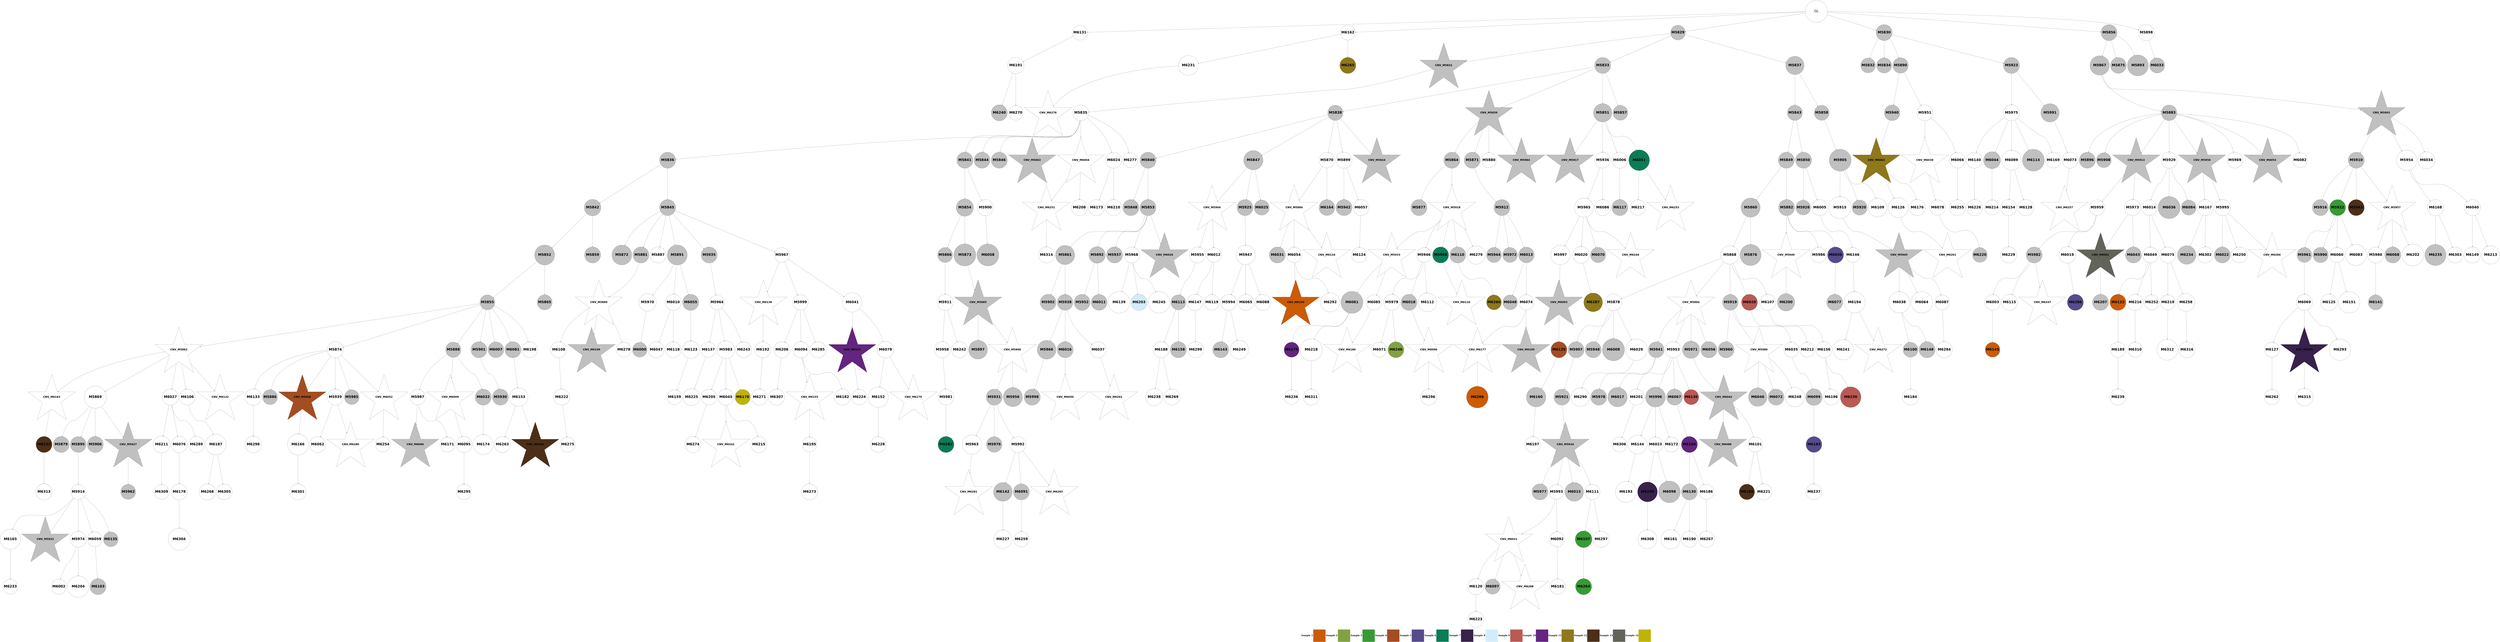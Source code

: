 digraph G { 
rankdir=TB;
6146 -> 6249;
6147 -> 6250;
6148 -> 6215;
6149 -> 6185;
6152 -> 6287;
6153 -> 6288;
6155 -> 6186;
6156 -> 6187;
6156 -> 6216;
6157 -> 6217;
6159 -> 6324;
6163 -> 6251;
6164 -> 6218;
6166 -> 6252;
6168 -> 6253;
6170 -> 6219;
6172 -> 6220;
6173 -> 6325;
6178 -> 6254;
6179 -> 6289;
6179 -> 6326;
6180 -> 6255;
6181 -> 6221;
6182 -> 6222;
6182 -> 6256;
6183 -> 6290;
6186 -> 6223;
6188 -> 6257;
6188 -> 6291;
6189 -> 6258;
6191 -> 6259;
6192 -> 6327;
6193 -> 6260;
6193 -> 6328;
6194 -> 6261;
6194 -> 6329;
6201 -> 6262;
6203 -> 6292;
6204 -> 6330;
6209 -> 6263;
6212 -> 6293;
6213 -> 6294;
6213 -> 6331;
6214 -> 6264;
6214 -> 6295;
6215 -> 6265;
6217 -> 6266;
6217 -> 6296;
6218 -> 6297;
6220 -> 6267;
6220 -> 6298;
6221 -> 6299;
6227 -> 6332;
6231 -> 6300;
6232 -> 6333;
6235 -> 6334;
6237 -> 6335;
6242 -> 6336;
6244 -> 6337;
6245 -> 6338;
6248 -> 6301;
6257 -> 6302;
6258 -> 6339;
6277 -> 6340;
6282 -> 6341;
6284 -> 6342;
5854 -> 5855;
5854 -> 5856;
5854 -> 5882;
5854 -> 5924;
5854 -> 6157;
5854 -> 6188;
5855 -> 5857;
5855 -> 5859;
5855 -> 5863;
5856 -> 5858;
5856 -> 5860;
5856 -> 5916;
5856 -> 5949;
5857 -> 5861;
5859 -> 5864;
5859 -> 5865;
5859 -> 5877;
5859 -> 5883;
5861 -> 5862;
5861 -> 5867;
5861 -> 5870;
5861 -> 5872;
5861 -> 5889;
5861 -> 6030;
5861 -> 6050;
5861 -> 6303;
5862 -> 5868;
5862 -> 5871;
5863 -> 5869;
5863 -> 5884;
5864 -> 5866;
5864 -> 5873;
5864 -> 5896;
5864 -> 5925;
5864 -> 5950;
5865 -> 5890;
5865 -> 5897;
5865 -> 5906;
5865 -> 6010;
5866 -> 5874;
5866 -> 5879;
5867 -> 5880;
5867 -> 5926;
5868 -> 5878;
5868 -> 5885;
5869 -> 5875;
5869 -> 5876;
5871 -> 5898;
5871 -> 5907;
5871 -> 5913;
5871 -> 5917;
5871 -> 5961;
5871 -> 5993;
5873 -> 5930;
5873 -> 5951;
5873 -> 6051;
5875 -> 5886;
5875 -> 5908;
5876 -> 5952;
5876 -> 6031;
5877 -> 5943;
5877 -> 5962;
5877 -> 6032;
5877 -> 6077;
5878 -> 5881;
5878 -> 5891;
5879 -> 5887;
5879 -> 5918;
5879 -> 5963;
5879 -> 5994;
5879 -> 6052;
5880 -> 5892;
5880 -> 5899;
5881 -> 5888;
5881 -> 5900;
5881 -> 5914;
5881 -> 5927;
5881 -> 6033;
5881 -> 6107;
5881 -> 6224;
5882 -> 5893;
5882 -> 5901;
5882 -> 5919;
5884 -> 5931;
5886 -> 5894;
5886 -> 5902;
5887 -> 5928;
5887 -> 5964;
5888 -> 5895;
5888 -> 6053;
5888 -> 6132;
5888 -> 6158;
5888 -> 6189;
5890 -> 5903;
5890 -> 5944;
5892 -> 5937;
5893 -> 5909;
5893 -> 5929;
5894 -> 5904;
5894 -> 5920;
5894 -> 5945;
5894 -> 6054;
5894 -> 6133;
5895 -> 5905;
5895 -> 5921;
5895 -> 5932;
5895 -> 5953;
5896 -> 5910;
5896 -> 6190;
5897 -> 5938;
5899 -> 5911;
5900 -> 5912;
5900 -> 5954;
5900 -> 5965;
5900 -> 6011;
5900 -> 6078;
5900 -> 6159;
5904 -> 5933;
5904 -> 5974;
5904 -> 6034;
5904 -> 6055;
5907 -> 5915;
5908 -> 5975;
5908 -> 6012;
5908 -> 6056;
5909 -> 5922;
5909 -> 5934;
5909 -> 5939;
5909 -> 5955;
5909 -> 5976;
5909 -> 5995;
5909 -> 6079;
5909 -> 6108;
5910 -> 6057;
5910 -> 6080;
5910 -> 6160;
5911 -> 5923;
5911 -> 5935;
5914 -> 6013;
5914 -> 6035;
5914 -> 6058;
5915 -> 6134;
5915 -> 6225;
5915 -> 6304;
5916 -> 5966;
5916 -> 5977;
5917 -> 5996;
5917 -> 6036;
5917 -> 6081;
5918 -> 5978;
5918 -> 6037;
5920 -> 5967;
5920 -> 5979;
5920 -> 5997;
5920 -> 6082;
5921 -> 5940;
5924 -> 6059;
5925 -> 5968;
5925 -> 6083;
5926 -> 6084;
5927 -> 5956;
5929 -> 5936;
5929 -> 5980;
5929 -> 6060;
5930 -> 5981;
5930 -> 6038;
5931 -> 5941;
5931 -> 5946;
5931 -> 6135;
5933 -> 5947;
5935 -> 5957;
5935 -> 5982;
5936 -> 5942;
5936 -> 5948;
5936 -> 5969;
5936 -> 5983;
5937 -> 5984;
5937 -> 6268;
5938 -> 5970;
5938 -> 5998;
5938 -> 6039;
5939 -> 5985;
5939 -> 5999;
5940 -> 5958;
5940 -> 6000;
5940 -> 6085;
5940 -> 6161;
5940 -> 6191;
5941 -> 5971;
5944 -> 5959;
5944 -> 5972;
5944 -> 6014;
5944 -> 6136;
5944 -> 6305;
5945 -> 5986;
5945 -> 6015;
5945 -> 6061;
5947 -> 5960;
5948 -> 5987;
5948 -> 6016;
5948 -> 6086;
5948 -> 6109;
5949 -> 6001;
5949 -> 6017;
5951 -> 5973;
5953 -> 5988;
5954 -> 6192;
5955 -> 6040;
5955 -> 6062;
5955 -> 6110;
5957 -> 5989;
5957 -> 6002;
5957 -> 6018;
5959 -> 6087;
5959 -> 6111;
5960 -> 6003;
5960 -> 6019;
5960 -> 6041;
5960 -> 6137;
5961 -> 5990;
5962 -> 5991;
5962 -> 6112;
5964 -> 5992;
5964 -> 6042;
5964 -> 6063;
5965 -> 6088;
5965 -> 6306;
5966 -> 6089;
5967 -> 6004;
5967 -> 6043;
5971 -> 6064;
5971 -> 6090;
5971 -> 6113;
5972 -> 6005;
5972 -> 6044;
5972 -> 6138;
5973 -> 6020;
5973 -> 6091;
5973 -> 6114;
5975 -> 6226;
5976 -> 6021;
5976 -> 6193;
5977 -> 6065;
5977 -> 6092;
5979 -> 6022;
5979 -> 6093;
5979 -> 6162;
5979 -> 6227;
5980 -> 6066;
5980 -> 6194;
5981 -> 6139;
5983 -> 6006;
5983 -> 6094;
5983 -> 6228;
5984 -> 6007;
5985 -> 6008;
5985 -> 6045;
5987 -> 6095;
5989 -> 6307;
5990 -> 6009;
5990 -> 6163;
5990 -> 6269;
5991 -> 6023;
5991 -> 6046;
5991 -> 6096;
5991 -> 6270;
5992 -> 6024;
5993 -> 6025;
5993 -> 6067;
5993 -> 6164;
5994 -> 6165;
5994 -> 6229;
5994 -> 6271;
5996 -> 6026;
5997 -> 6068;
5999 -> 6027;
5999 -> 6069;
6000 -> 6028;
6000 -> 6230;
6001 -> 6070;
6001 -> 6115;
6001 -> 6140;
6001 -> 6166;
6001 -> 6195;
6005 -> 6097;
6005 -> 6272;
6006 -> 6167;
6007 -> 6308;
6008 -> 6029;
6008 -> 6141;
6008 -> 6273;
6009 -> 6071;
6009 -> 6196;
6009 -> 6231;
6013 -> 6116;
6013 -> 6197;
6014 -> 6142;
6015 -> 6072;
6015 -> 6098;
6015 -> 6274;
6017 -> 6099;
6018 -> 6117;
6018 -> 6168;
6018 -> 6309;
6019 -> 6047;
6019 -> 6118;
6020 -> 6169;
6020 -> 6275;
6021 -> 6048;
6021 -> 6276;
6021 -> 6310;
6022 -> 6049;
6022 -> 6170;
6022 -> 6198;
6023 -> 6119;
6025 -> 6120;
6025 -> 6232;
6025 -> 6311;
6027 -> 6233;
6029 -> 6171;
6030 -> 6234;
6030 -> 6277;
6031 -> 6172;
6032 -> 6143;
6035 -> 6121;
6036 -> 6073;
6036 -> 6144;
6038 -> 6145;
6038 -> 6173;
6039 -> 6074;
6039 -> 6100;
6040 -> 6075;
6040 -> 6101;
6042 -> 6076;
6044 -> 6122;
6045 -> 6312;
6046 -> 6313;
6047 -> 6123;
6047 -> 6146;
6047 -> 6314;
6049 -> 6124;
6049 -> 6235;
6050 -> 6199;
6050 -> 6236;
6053 -> 6102;
6053 -> 6237;
6053 -> 6315;
6054 -> 6238;
6055 -> 6316;
6056 -> 6103;
6058 -> 6200;
6061 -> 6125;
6063 -> 6317;
6064 -> 6126;
6064 -> 6174;
6065 -> 6104;
6066 -> 6175;
6066 -> 6239;
6067 -> 6105;
6067 -> 6147;
6068 -> 6106;
6068 -> 6127;
6070 -> 6240;
6071 -> 6128;
6071 -> 6241;
6075 -> 6148;
6075 -> 6242;
6075 -> 6278;
6077 -> 6243;
6077 -> 6279;
6078 -> 6280;
6080 -> 6176;
6080 -> 6318;
6081 -> 6149;
6083 -> 6150;
6085 -> 6129;
6086 -> 6151;
6086 -> 6177;
6087 -> 6201;
6087 -> 6244;
6089 -> 6152;
6089 -> 6202;
6092 -> 6281;
6093 -> 6130;
6095 -> 6153;
6095 -> 6282;
6095 -> 6319;
6099 -> 6283;
6100 -> 6131;
6100 -> 6203;
6101 -> 6245;
6101 -> 6284;
6102 -> 6204;
6104 -> 6246;
6105 -> 6178;
6105 -> 6205;
6107 -> 6179;
6111 -> 6206;
6113 -> 6320;
6115 -> 6154;
6115 -> 6180;
6117 -> 6285;
6118 -> 6207;
6119 -> 6155;
6120 -> 6181;
6120 -> 6208;
6121 -> 6321;
6122 -> 6322;
6125 -> 6209;
6126 -> 6210;
6127 -> 6211;
6127 -> 6247;
6130 -> 6156;
6130 -> 6212;
6132 -> 6213;
6133 -> 6182;
6134 -> 6248;
6136 -> 6286;
6137 -> 6183;
6137 -> 6323;
6139 -> 6184;
6139 -> 6214;
6196 [shape=circle style=filled fillcolor="#bfb404" fontname="helvetica-bold" fontsize=56 label="M6170" width=2.45 height=2 ];
6138 [shape=circle style=filled fillcolor=white fontname="helvetica-bold" fontsize=56 label="M6112" width=4.21 height=2 ];
6042 [shape=circle style=filled fillcolor=grey fontname="helvetica-bold" fontsize=56 label="M6016" width=0.94 height=2 ];
6261 [shape=circle style=filled fillcolor=grey fontname="helvetica-bold" fontsize=56 label="M6235" width=4.76 height=2 ];
6119 [shape=star style=filled fillcolor=grey fontname="helvetica-bold" fontsize=42 label="CNV_M6093"];
6328 [shape=circle style=filled fillcolor=white fontname="helvetica-bold" fontsize=56 label="M6302" width=1.32 height=2 ];
6285 [shape=circle style=filled fillcolor=white fontname="helvetica-bold" fontsize=56 label="M6259" width=2.54 height=2 ];
5891 [shape=circle style=filled fillcolor=grey fontname="helvetica-bold" fontsize=56 label="M5865" width=2.71 height=2 ];
6179 [shape=circle style=filled fillcolor=white fontname="helvetica-bold" fontsize=56 label="M6153" width=4.17 height=2 ];
5951 [shape=circle style=filled fillcolor=grey fontname="helvetica-bold" fontsize=56 label="M5925" width=1.49 height=2 ];
6306 [shape=star style=filled fillcolor=white fontname="helvetica-bold" fontsize=42 label="CNV_M6280"];
6245 [shape=circle style=filled fillcolor=white fontname="helvetica-bold" fontsize=56 label="M6219" width=2.8 height=2 ];
6270 [shape=star style=filled fillcolor=white fontname="helvetica-bold" fontsize=42 label="CNV_M6244"];
6335 [shape=circle style=filled fillcolor=white fontname="helvetica-bold" fontsize=56 label="M6309" width=2.95 height=2 ];
6201 [shape=circle style=filled fillcolor="#63257f" fontname="helvetica-bold" fontsize=56 label="M6175" width=2.75 height=2 ];
6080 [shape=circle style=filled fillcolor=white fontname="helvetica-bold" fontsize=56 label="M6054" width=3.47 height=2 ];
6117 [shape=circle style=filled fillcolor=grey fontname="helvetica-bold" fontsize=56 label="M6091" width=1.97 height=2 ];
5886 [shape=circle style=filled fillcolor=grey fontname="helvetica-bold" fontsize=56 label="M5860" width=4.33 height=2 ];
6238 [shape=circle style=filled fillcolor=white fontname="helvetica-bold" fontsize=56 label="M6212" width=3.18 height=2 ];
6273 [shape=star style=filled fillcolor=white fontname="helvetica-bold" fontsize=42 label="CNV_M6247"];
5919 [shape=circle style=filled fillcolor=grey fontname="helvetica-bold" fontsize=56 label="M5893" width=4.73 height=2 ];
6199 [shape=circle style=filled fillcolor=white fontname="helvetica-bold" fontsize=56 label="M6173" width=1.74 height=2 ];
5953 [shape=star style=filled fillcolor=grey fontname="helvetica-bold" fontsize=42 label="CNV_M5927"];
6292 [shape=circle style=filled fillcolor="#cc5b05" fontname="helvetica-bold" fontsize=56 label="M6266" width=4.87 height=2 ];
6009 [shape=circle style=filled fillcolor=white fontname="helvetica-bold" fontsize=56 label="M5983" width=3.98 height=2 ];
5907 [shape=circle style=filled fillcolor=grey fontname="helvetica-bold" fontsize=56 label="M5881" width=0.61 height=2 ];
6036 [shape=circle style=filled fillcolor=white fontname="helvetica-bold" fontsize=56 label="M6010" width=1.15 height=2 ];
5997 [shape=circle style=filled fillcolor=grey fontname="helvetica-bold" fontsize=56 label="M5971" width=3.89 height=2 ];
6276 [shape=circle style=filled fillcolor=white fontname="helvetica-bold" fontsize=56 label="M6250" width=2.14 height=2 ];
6226 [shape=circle style=filled fillcolor=grey fontname="helvetica-bold" fontsize=56 label="M6200" width=3.92 height=2 ];
5977 [shape=circle style=filled fillcolor=white fontname="helvetica-bold" fontsize=56 label="M5951" width=0.01 height=2 ];
6173 [shape=circle style=filled fillcolor=white fontname="helvetica-bold" fontsize=56 label="M6147" width=1.91 height=2 ];
5908 [shape=circle style=filled fillcolor=grey fontname="helvetica-bold" fontsize=56 label="M5882" width=1.37 height=2 ];
6029 [shape=circle style=filled fillcolor=white fontname="helvetica-bold" fontsize=56 label="M6003" width=2.24 height=2 ];
6205 [shape=star style=filled fillcolor=white fontname="helvetica-bold" fontsize=42 label="CNV_M6179"];
6246 [shape=circle style=filled fillcolor=grey fontname="helvetica-bold" fontsize=56 label="M6220" width=3.2 height=2 ];
6183 [shape=circle style=filled fillcolor="#389a35" fontname="helvetica-bold" fontsize=56 label="M6157" width=3.76 height=2 ];
6071 [shape=circle style=filled fillcolor=white fontname="helvetica-bold" fontsize=56 label="M6045" width=0.74 height=2 ];
5981 [shape=circle style=filled fillcolor=white fontname="helvetica-bold" fontsize=56 label="M5955" width=1.92 height=2 ];
6023 [shape=circle style=filled fillcolor=white fontname="helvetica-bold" fontsize=56 label="M5997" width=4.4 height=2 ];
5973 [shape=circle style=filled fillcolor=white fontname="helvetica-bold" fontsize=56 label="M5947" width=4.37 height=2 ];
6326 [shape=star style=filled fillcolor="#4b2f19" fontname="helvetica-bold" fontsize=42 label="CNV_M6300"];
6204 [shape=circle style=filled fillcolor=white fontname="helvetica-bold" fontsize=56 label="M6178" width=1.09 height=2 ];
5928 [shape=circle style=filled fillcolor=grey fontname="helvetica-bold" fontsize=56 label="M5902" width=1.09 height=2 ];
6068 [shape=star style=filled fillcolor=grey fontname="helvetica-bold" fontsize=42 label="CNV_M6042"];
5930 [shape=star style=filled fillcolor=white fontname="helvetica-bold" fontsize=42 label="CNV_M5904"];
6309 [shape=star style=filled fillcolor=white fontname="helvetica-bold" fontsize=42 label="CNV_M6283"];
5972 [shape=circle style=filled fillcolor=white fontname="helvetica-bold" fontsize=56 label="M5946" width=2.97 height=2 ];
6122 [shape=star style=filled fillcolor=white fontname="helvetica-bold" fontsize=42 label="CNV_M6096"];
6000 [shape=circle style=filled fillcolor=white fontname="helvetica-bold" fontsize=56 label="M5974" width=1.42 height=2 ];
6211 [shape=circle style=filled fillcolor="#4b2f19" fontname="helvetica-bold" fontsize=56 label="M6185" width=3.49 height=2 ];
6158 [shape=star style=filled fillcolor=white fontname="helvetica-bold" fontsize=42 label="CNV_M6132"];
6319 [shape=circle style=filled fillcolor=white fontname="helvetica-bold" fontsize=56 label="M6293" width=4.85 height=2 ];
6172 [shape=circle style=filled fillcolor=white fontname="helvetica-bold" fontsize=56 label="M6146" width=3.22 height=2 ];
6010 [shape=star style=filled fillcolor=grey fontname="helvetica-bold" fontsize=42 label="CNV_M5984"];
6123 [shape=circle style=filled fillcolor=grey fontname="helvetica-bold" fontsize=56 label="M6097" width=2.65 height=2 ];
6067 [shape=circle style=filled fillcolor=white fontname="helvetica-bold" fontsize=56 label="M6041" width=4.38 height=2 ];
6077 [shape=circle style=filled fillcolor="#0b7c56" fontname="helvetica-bold" fontsize=56 label="M6051" width=4.68 height=2 ];
6043 [shape=circle style=filled fillcolor=grey fontname="helvetica-bold" fontsize=56 label="M6017" width=4.37 height=2 ];
6323 [shape=circle style=filled fillcolor=white fontname="helvetica-bold" fontsize=56 label="M6297" width=1.02 height=2 ];
6095 [shape=circle style=filled fillcolor=white fontname="helvetica-bold" fontsize=56 label="M6069" width=1.91 height=2 ];
6263 [shape=circle style=filled fillcolor=white fontname="helvetica-bold" fontsize=56 label="M6237" width=3.52 height=2 ];
6021 [shape=circle style=filled fillcolor=white fontname="helvetica-bold" fontsize=56 label="M5995" width=1.25 height=2 ];
6061 [shape=circle style=filled fillcolor=white fontname="helvetica-bold" fontsize=56 label="M6035" width=2.77 height=2 ];
6221 [shape=circle style=filled fillcolor=white fontname="helvetica-bold" fontsize=56 label="M6195" width=3.13 height=2 ];
6206 [shape=star style=filled fillcolor=white fontname="helvetica-bold" fontsize=42 label="CNV_M6180"];
6244 [shape=circle style=filled fillcolor=white fontname="helvetica-bold" fontsize=56 label="M6218" width=4.97 height=2 ];
6256 [shape=circle style=filled fillcolor="#b95a54" fontname="helvetica-bold" fontsize=56 label="M6230" width=4.65 height=2 ];
6336 [shape=circle style=filled fillcolor=white fontname="helvetica-bold" fontsize=56 label="M6310" width=3.37 height=2 ];
6028 [shape=circle style=filled fillcolor=white fontname="helvetica-bold" fontsize=56 label="M6002" width=2.55 height=2 ];
6134 [shape=circle style=filled fillcolor=white fontname="helvetica-bold" fontsize=56 label="M6108" width=0.83 height=2 ];
6299 [shape=circle style=filled fillcolor=white fontname="helvetica-bold" fontsize=56 label="M6273" width=1.58 height=2 ];
5880 [shape=circle style=filled fillcolor=grey fontname="helvetica-bold" fontsize=56 label="M5854" width=3.9 height=2 ];
6338 [shape=circle style=filled fillcolor=white fontname="helvetica-bold" fontsize=56 label="M6312" width=4.72 height=2 ];
5934 [shape=circle style=filled fillcolor=grey fontname="helvetica-bold" fontsize=56 label="M5908" width=3.03 height=2 ];
5954 [shape=star style=filled fillcolor="#a44d22" fontname="helvetica-bold" fontsize=42 label="CNV_M5928"];
6072 [shape=circle style=filled fillcolor=grey fontname="helvetica-bold" fontsize=56 label="M6046" width=4.15 height=2 ];
6277 [shape=star style=filled fillcolor=white fontname="helvetica-bold" fontsize=42 label="CNV_M6251"];
6295 [shape=circle style=filled fillcolor=white fontname="helvetica-bold" fontsize=56 label="M6269" width=0.93 height=2 ];
6079 [shape=star style=filled fillcolor=grey fontname="helvetica-bold" fontsize=42 label="CNV_M6053"];
6156 [shape=circle style=filled fillcolor=grey fontname="helvetica-bold" fontsize=56 label="M6130" width=1.12 height=2 ];
6175 [shape=circle style=filled fillcolor=white fontname="helvetica-bold" fontsize=56 label="M6149" width=1.67 height=2 ];
6194 [shape=circle style=filled fillcolor=white fontname="helvetica-bold" fontsize=56 label="M6168" width=0.03 height=2 ];
5975 [shape=star style=filled fillcolor=white fontname="helvetica-bold" fontsize=42 label="CNV_M5949"];
6059 [shape=circle style=filled fillcolor=grey fontname="helvetica-bold" fontsize=56 label="M6033" width=2.56 height=2 ];
5999 [shape=circle style=filled fillcolor=white fontname="helvetica-bold" fontsize=56 label="M5973" width=1.78 height=2 ];
6255 [shape=circle style=filled fillcolor=white fontname="helvetica-bold" fontsize=56 label="M6229" width=1.9 height=2 ];
6224 [shape=circle style=filled fillcolor=white fontname="helvetica-bold" fontsize=56 label="M6198" width=3.53 height=2 ];
6280 [shape=circle style=filled fillcolor=white fontname="helvetica-bold" fontsize=56 label="M6254" width=2.98 height=2 ];
5938 [shape=circle style=filled fillcolor=grey fontname="helvetica-bold" fontsize=56 label="M5912" width=3.63 height=2 ];
6018 [shape=circle style=filled fillcolor=white fontname="helvetica-bold" fontsize=56 label="M5992" width=1.51 height=2 ];
5870 [shape=circle style=filled fillcolor=grey fontname="helvetica-bold" fontsize=56 label="M5844" width=0.09 height=2 ];
5947 [shape=circle style=filled fillcolor=grey fontname="helvetica-bold" fontsize=56 label="M5921" width=0.27 height=2 ];
6039 [shape=circle style=filled fillcolor=grey fontname="helvetica-bold" fontsize=56 label="M6013" width=3.53 height=2 ];
5904 [shape=circle style=filled fillcolor=white fontname="helvetica-bold" fontsize=56 label="M5878" width=3.76 height=2 ];
6118 [shape=circle style=filled fillcolor=white fontname="helvetica-bold" fontsize=56 label="M6092" width=2.68 height=2 ];
6046 [shape=circle style=filled fillcolor=white fontname="helvetica-bold" fontsize=56 label="M6020" width=3.76 height=2 ];
6297 [shape=circle style=filled fillcolor=white fontname="helvetica-bold" fontsize=56 label="M6271" width=1.64 height=2 ];
5966 [shape=circle style=filled fillcolor=grey fontname="helvetica-bold" fontsize=56 label="M5940" width=2.21 height=2 ];
6305 [shape=circle style=filled fillcolor=white fontname="helvetica-bold" fontsize=56 label="M6279" width=4.16 height=2 ];
6237 [shape=circle style=filled fillcolor=white fontname="helvetica-bold" fontsize=56 label="M6211" width=3.83 height=2 ];
5855 [shape=circle style=filled fillcolor=grey fontname="helvetica-bold" fontsize=56 label="M5829" width=3.18 height=2 ];
6131 [shape=star style=filled fillcolor=grey fontname="helvetica-bold" fontsize=42 label="CNV_M6105"];
5963 [shape=circle style=filled fillcolor=grey fontname="helvetica-bold" fontsize=56 label="M5937" width=0.51 height=2 ];
6214 [shape=circle style=filled fillcolor=white fontname="helvetica-bold" fontsize=56 label="M6188" width=1.77 height=2 ];
6229 [shape=circle style=filled fillcolor="#d3ecfa" fontname="helvetica-bold" fontsize=56 label="M6203" width=0.33 height=2 ];
6083 [shape=circle style=filled fillcolor=white fontname="helvetica-bold" fontsize=56 label="M6057" width=2.03 height=2 ];
5913 [shape=circle style=filled fillcolor=white fontname="helvetica-bold" fontsize=56 label="M5887" width=1.29 height=2 ];
5895 [shape=circle style=filled fillcolor=white fontname="helvetica-bold" fontsize=56 label="M5869" width=5 height=2 ];
6022 [shape=circle style=filled fillcolor=grey fontname="helvetica-bold" fontsize=56 label="M5996" width=4.48 height=2 ];
6215 [shape=circle style=filled fillcolor=white fontname="helvetica-bold" fontsize=56 label="M6189" width=3.45 height=2 ];
6310 [shape=star style=filled fillcolor=white fontname="helvetica-bold" fontsize=42 label="CNV_M6284"];
5915 [shape=star style=filled fillcolor=white fontname="helvetica-bold" fontsize=42 label="CNV_M5889"];
5914 [shape=circle style=filled fillcolor=grey fontname="helvetica-bold" fontsize=56 label="M5888" width=3.44 height=2 ];
6126 [shape=circle style=filled fillcolor=grey fontname="helvetica-bold" fontsize=56 label="M6100" width=2.9 height=2 ];
6274 [shape=circle style=filled fillcolor=white fontname="helvetica-bold" fontsize=56 label="M6248" width=4.36 height=2 ];
6259 [shape=circle style=filled fillcolor=white fontname="helvetica-bold" fontsize=56 label="M6233" width=3.07 height=2 ];
5923 [shape=circle style=filled fillcolor=grey fontname="helvetica-bold" fontsize=56 label="M5897" width=4.23 height=2 ];
5961 [shape=circle style=filled fillcolor=grey fontname="helvetica-bold" fontsize=56 label="M5935" width=0.62 height=2 ];
6286 [shape=circle style=filled fillcolor="#8e781a" fontname="helvetica-bold" fontsize=56 label="M6260" width=2.91 height=2 ];
5941 [shape=circle style=filled fillcolor=white fontname="helvetica-bold" fontsize=56 label="M5915" width=5 height=2 ];
5910 [shape=star style=filled fillcolor=white fontname="helvetica-bold" fontsize=42 label="CNV_M5884"];
5925 [shape=circle style=filled fillcolor=white fontname="helvetica-bold" fontsize=56 label="M5899" width=1.67 height=2 ];
6248 [shape=circle style=filled fillcolor=white fontname="helvetica-bold" fontsize=56 label="M6222" width=1.45 height=2 ];
6125 [shape=circle style=filled fillcolor=grey fontname="helvetica-bold" fontsize=56 label="M6099" width=3.74 height=2 ];
5888 [shape=star style=filled fillcolor=white fontname="helvetica-bold" fontsize=42 label="CNV_M5862"];
6015 [shape=star style=filled fillcolor=white fontname="helvetica-bold" fontsize=42 label="CNV_M5989"];
6241 [shape=circle style=filled fillcolor=white fontname="helvetica-bold" fontsize=56 label="M6215" width=1.23 height=2 ];
6193 [shape=circle style=filled fillcolor=white fontname="helvetica-bold" fontsize=56 label="M6167" width=0.96 height=2 ];
5987 [shape=circle style=filled fillcolor=grey fontname="helvetica-bold" fontsize=56 label="M5961" width=2.94 height=2 ];
6137 [shape=circle style=filled fillcolor=white fontname="helvetica-bold" fontsize=56 label="M6111" width=3.45 height=2 ];
5950 [shape=star style=filled fillcolor=grey fontname="helvetica-bold" fontsize=42 label="CNV_M5924"];
6098 [shape=circle style=filled fillcolor=grey fontname="helvetica-bold" fontsize=56 label="M6072" width=0.12 height=2 ];
6272 [shape=circle style=filled fillcolor="#82a241" fontname="helvetica-bold" fontsize=56 label="M6246" width=3.59 height=2 ];
5871 [shape=circle style=filled fillcolor=grey fontname="helvetica-bold" fontsize=56 label="M5845" width=0.61 height=2 ];
6019 [shape=circle style=filled fillcolor=white fontname="helvetica-bold" fontsize=56 label="M5993" width=3.25 height=2 ];
6197 [shape=circle style=filled fillcolor=white fontname="helvetica-bold" fontsize=56 label="M6171" width=2.96 height=2 ];
6106 [shape=star style=filled fillcolor=grey fontname="helvetica-bold" fontsize=42 label="CNV_M6080"];
5875 [shape=circle style=filled fillcolor=grey fontname="helvetica-bold" fontsize=56 label="M5849" width=3.62 height=2 ];
5949 [shape=circle style=filled fillcolor=grey fontname="helvetica-bold" fontsize=56 label="M5923" width=0.37 height=2 ];
5939 [shape=star style=filled fillcolor=grey fontname="helvetica-bold" fontsize=42 label="CNV_M5913"];
6330 [shape=circle style=filled fillcolor=white fontname="helvetica-bold" fontsize=56 label="M6304" width=4.94 height=2 ];
6048 [shape=circle style=filled fillcolor=grey fontname="helvetica-bold" fontsize=56 label="M6022" width=1.86 height=2 ];
5897 [shape=circle style=filled fillcolor=grey fontname="helvetica-bold" fontsize=56 label="M5871" width=0.9 height=2 ];
5861 [shape=circle style=filled fillcolor=white fontname="helvetica-bold" fontsize=56 label="M5835" width=3.55 height=2 ];
6307 [shape=star style=filled fillcolor=white fontname="helvetica-bold" fontsize=42 label="CNV_M6281"];
5883 [shape=circle style=filled fillcolor=grey fontname="helvetica-bold" fontsize=56 label="M5857" width=2.9 height=2 ];
6212 [shape=circle style=filled fillcolor=white fontname="helvetica-bold" fontsize=56 label="M6186" width=2.71 height=2 ];
6242 [shape=circle style=filled fillcolor=white fontname="helvetica-bold" fontsize=56 label="M6216" width=0.17 height=2 ];
6289 [shape=circle style=filled fillcolor=white fontname="helvetica-bold" fontsize=56 label="M6263" width=1.12 height=2 ];
6325 [shape=circle style=filled fillcolor=white fontname="helvetica-bold" fontsize=56 label="M6299" width=1.25 height=2 ];
6058 [shape=circle style=filled fillcolor=grey fontname="helvetica-bold" fontsize=56 label="M6032" width=0.38 height=2 ];
5876 [shape=circle style=filled fillcolor=grey fontname="helvetica-bold" fontsize=56 label="M5850" width=1.4 height=2 ];
5858 [shape=circle style=filled fillcolor=grey fontname="helvetica-bold" fontsize=56 label="M5832" width=3.08 height=2 ];
5994 [shape=circle style=filled fillcolor=white fontname="helvetica-bold" fontsize=56 label="M5968" width=2.04 height=2 ];
5877 [shape=circle style=filled fillcolor=grey fontname="helvetica-bold" fontsize=56 label="M5851" width=4.14 height=2 ];
6105 [shape=circle style=filled fillcolor=white fontname="helvetica-bold" fontsize=56 label="M6079" width=3.73 height=2 ];
6253 [shape=circle style=filled fillcolor=white fontname="helvetica-bold" fontsize=56 label="M6227" width=4.12 height=2 ];
6041 [shape=circle style=filled fillcolor=grey fontname="helvetica-bold" fontsize=56 label="M6015" width=4.22 height=2 ];
5869 [shape=circle style=filled fillcolor=grey fontname="helvetica-bold" fontsize=56 label="M5843" width=2.54 height=2 ];
5857 [shape=star style=filled fillcolor=grey fontname="helvetica-bold" fontsize=42 label="CNV_M5831"];
5982 [shape=circle style=filled fillcolor=grey fontname="helvetica-bold" fontsize=56 label="M5956" width=4.31 height=2 ];
6124 [shape=circle style=filled fillcolor=grey fontname="helvetica-bold" fontsize=56 label="M6098" width=4.9 height=2 ];
6093 [shape=circle style=filled fillcolor=grey fontname="helvetica-bold" fontsize=56 label="M6067" width=0.19 height=2 ];
6050 [shape=circle style=filled fillcolor=white fontname="helvetica-bold" fontsize=56 label="M6024" width=2.06 height=2 ];
6100 [shape=circle style=filled fillcolor=white fontname="helvetica-bold" fontsize=56 label="M6074" width=3.43 height=2 ];
5935 [shape=star style=filled fillcolor=white fontname="helvetica-bold" fontsize=42 label="CNV_M5909"];
6235 [shape=circle style=filled fillcolor="#38214b" fontname="helvetica-bold" fontsize=56 label="M6209" width=4.47 height=2 ];
6031 [shape=circle style=filled fillcolor=white fontname="helvetica-bold" fontsize=56 label="M6005" width=1.19 height=2 ];
6055 [shape=circle style=filled fillcolor=white fontname="helvetica-bold" fontsize=56 label="M6029" width=4.86 height=2 ];
6269 [shape=circle style=filled fillcolor=white fontname="helvetica-bold" fontsize=56 label="M6243" width=3.53 height=2 ];
6166 [shape=circle style=filled fillcolor=white fontname="helvetica-bold" fontsize=56 label="M6140" width=1.39 height=2 ];
6025 [shape=circle style=filled fillcolor=white fontname="helvetica-bold" fontsize=56 label="M5999" width=2.38 height=2 ];
6112 [shape=circle style=filled fillcolor=white fontname="helvetica-bold" fontsize=56 label="M6086" width=1.05 height=2 ];
5976 [shape=star style=filled fillcolor=grey fontname="helvetica-bold" fontsize=42 label="CNV_M5950"];
6304 [shape=circle style=filled fillcolor=white fontname="helvetica-bold" fontsize=56 label="M6278" width=3.09 height=2 ];
6078 [shape=star style=filled fillcolor=white fontname="helvetica-bold" fontsize=42 label="CNV_M6052"];
5906 [shape=circle style=filled fillcolor=white fontname="helvetica-bold" fontsize=56 label="M5880" width=3.4 height=2 ];
6210 [shape=circle style=filled fillcolor=white fontname="helvetica-bold" fontsize=56 label="M6184" width=1.06 height=2 ];
6086 [shape=circle style=filled fillcolor=white fontname="helvetica-bold" fontsize=56 label="M6060" width=2.62 height=2 ];
6003 [shape=circle style=filled fillcolor=grey fontname="helvetica-bold" fontsize=56 label="M5977" width=0.17 height=2 ];
5860 [shape=circle style=filled fillcolor=grey fontname="helvetica-bold" fontsize=56 label="M5834" width=2.61 height=2 ];
5872 [shape=circle style=filled fillcolor=grey fontname="helvetica-bold" fontsize=56 label="M5846" width=1.42 height=2 ];
5909 [shape=circle style=filled fillcolor=grey fontname="helvetica-bold" fontsize=56 label="M5883" width=2.22 height=2 ];
6040 [shape=circle style=filled fillcolor=white fontname="helvetica-bold" fontsize=56 label="M6014" width=2.38 height=2 ];
6314 [shape=star style=filled fillcolor=white fontname="helvetica-bold" fontsize=42 label="CNV_M6288"];
5990 [shape=circle style=filled fillcolor=white fontname="helvetica-bold" fontsize=56 label="M5964" width=3.27 height=2 ];
6177 [shape=circle style=filled fillcolor=white fontname="helvetica-bold" fontsize=56 label="M6151" width=4.83 height=2 ];
5863 [shape=circle style=filled fillcolor=grey fontname="helvetica-bold" fontsize=56 label="M5837" width=4.14 height=2 ];
5986 [shape=circle style=filled fillcolor=grey fontname="helvetica-bold" fontsize=56 label="M5960" width=0.58 height=2 ];
6190 [shape=circle style=filled fillcolor=grey fontname="helvetica-bold" fontsize=56 label="M6164" width=2.12 height=2 ];
6144 [shape=circle style=filled fillcolor=white fontname="helvetica-bold" fontsize=56 label="M6118" width=2.2 height=2 ];
5989 [shape=circle style=filled fillcolor=white fontname="helvetica-bold" fontsize=56 label="M5963" width=4.38 height=2 ];
6313 [shape=circle style=filled fillcolor="#8e781a" fontname="helvetica-bold" fontsize=56 label="M6287" width=4.22 height=2 ];
5868 [shape=circle style=filled fillcolor=grey fontname="helvetica-bold" fontsize=56 label="M5842" width=3.73 height=2 ];
6198 [shape=circle style=filled fillcolor=white fontname="helvetica-bold" fontsize=56 label="M6172" width=2.89 height=2 ];
5901 [shape=circle style=filled fillcolor=grey fontname="helvetica-bold" fontsize=56 label="M5875" width=2.12 height=2 ];
6312 [shape=circle style=filled fillcolor="#554c8c" fontname="helvetica-bold" fontsize=56 label="M6286" width=1.22 height=2 ];
6163 [shape=circle style=filled fillcolor=white fontname="helvetica-bold" fontsize=56 label="M6137" width=2.48 height=2 ];
5995 [shape=circle style=filled fillcolor=white fontname="helvetica-bold" fontsize=56 label="M5969" width=2.11 height=2 ];
6148 [shape=circle style=filled fillcolor="#cc5b05" fontname="helvetica-bold" fontsize=56 label="M6122" width=0.25 height=2 ];
6151 [shape=circle style=filled fillcolor=white fontname="helvetica-bold" fontsize=56 label="M6125" width=3.77 height=2 ];
5920 [shape=star style=filled fillcolor=white fontname="helvetica-bold" fontsize=42 label="CNV_M5894"];
5882 [shape=circle style=filled fillcolor=grey fontname="helvetica-bold" fontsize=56 label="M5856" width=0.29 height=2 ];
6167 [shape=circle style=filled fillcolor=grey fontname="helvetica-bold" fontsize=56 label="M6141" width=2.84 height=2 ];
5988 [shape=circle style=filled fillcolor=grey fontname="helvetica-bold" fontsize=56 label="M5962" width=2.86 height=2 ];
5978 [shape=circle style=filled fillcolor=grey fontname="helvetica-bold" fontsize=56 label="M5952" width=1.44 height=2 ];
6283 [shape=star style=filled fillcolor=white fontname="helvetica-bold" fontsize=42 label="CNV_M6257"];
6150 [shape=circle style=filled fillcolor=white fontname="helvetica-bold" fontsize=56 label="M6124" width=2.49 height=2 ];
6327 [shape=circle style=filled fillcolor=white fontname="helvetica-bold" fontsize=56 label="M6301" width=1.44 height=2 ];
6120 [shape=circle style=filled fillcolor=white fontname="helvetica-bold" fontsize=56 label="M6094" width=1.31 height=2 ];
5958 [shape=star style=filled fillcolor=grey fontname="helvetica-bold" fontsize=42 label="CNV_M5932"];
6317 [shape=star style=filled fillcolor=white fontname="helvetica-bold" fontsize=42 label="CNV_M6291"];
5903 [shape=circle style=filled fillcolor=grey fontname="helvetica-bold" fontsize=56 label="M5877" width=1.38 height=2 ];
6108 [shape=circle style=filled fillcolor=white fontname="helvetica-bold" fontsize=56 label="M6082" width=3.01 height=2 ];
6220 [shape=circle style=filled fillcolor=white fontname="helvetica-bold" fontsize=56 label="M6194" width=4.79 height=2 ];
6341 [shape=circle style=filled fillcolor=white fontname="helvetica-bold" fontsize=56 label="M6315" width=3.97 height=2 ];
6102 [shape=circle style=filled fillcolor=white fontname="helvetica-bold" fontsize=56 label="M6076" width=1.49 height=2 ];
6139 [shape=circle style=filled fillcolor=grey fontname="helvetica-bold" fontsize=56 label="M6113" width=2.86 height=2 ];
6321 [shape=circle style=filled fillcolor=white fontname="helvetica-bold" fontsize=56 label="M6295" width=2.47 height=2 ];
5912 [shape=circle style=filled fillcolor=grey fontname="helvetica-bold" fontsize=56 label="M5886" width=3.36 height=2 ];
6252 [shape=circle style=filled fillcolor=white fontname="helvetica-bold" fontsize=56 label="M6226" width=0.3 height=2 ];
5959 [shape=star style=filled fillcolor=white fontname="helvetica-bold" fontsize=42 label="CNV_M5933"];
6322 [shape=circle style=filled fillcolor=white fontname="helvetica-bold" fontsize=56 label="M6296" width=0.85 height=2 ];
6155 [shape=circle style=filled fillcolor="#a44d22" fontname="helvetica-bold" fontsize=56 label="M6129" width=1.7 height=2 ];
5992 [shape=circle style=filled fillcolor=grey fontname="helvetica-bold" fontsize=56 label="M5966" width=4.23 height=2 ];
6146 [shape=circle style=filled fillcolor=white fontname="helvetica-bold" fontsize=56 label="M6120" width=1.63 height=2 ];
6121 [shape=circle style=filled fillcolor=white fontname="helvetica-bold" fontsize=56 label="M6095" width=1.28 height=2 ];
6188 [shape=circle style=filled fillcolor=white fontname="helvetica-bold" fontsize=56 label="M6162" width=3.13 height=2 ];
5862 [shape=circle style=filled fillcolor=grey fontname="helvetica-bold" fontsize=56 label="M5836" width=0.75 height=2 ];
6001 [shape=circle style=filled fillcolor=white fontname="helvetica-bold" fontsize=56 label="M5975" width=0.61 height=2 ];
6027 [shape=star style=filled fillcolor="#62645a" fontname="helvetica-bold" fontsize=42 label="CNV_M6001"];
5900 [shape=circle style=filled fillcolor=white fontname="helvetica-bold" fontsize=56 label="M5874" width=1.2 height=2 ];
6002 [shape=circle style=filled fillcolor=grey fontname="helvetica-bold" fontsize=56 label="M5976" width=2.26 height=2 ];
6110 [shape=circle style=filled fillcolor=grey fontname="helvetica-bold" fontsize=56 label="M6084" width=2.73 height=2 ];
5921 [shape=circle style=filled fillcolor=grey fontname="helvetica-bold" fontsize=56 label="M5895" width=2.08 height=2 ];
5969 [shape=circle style=filled fillcolor="#4b2f19" fontname="helvetica-bold" fontsize=56 label="M5943" width=0.93 height=2 ];
5911 [shape=star style=filled fillcolor=grey fontname="helvetica-bold" fontsize=42 label="CNV_M5885"];
6094 [shape=circle style=filled fillcolor=grey fontname="helvetica-bold" fontsize=56 label="M6068" width=0.78 height=2 ];
6333 [shape=circle style=filled fillcolor=white fontname="helvetica-bold" fontsize=56 label="M6307" width=0.08 height=2 ];
5962 [shape=circle style=filled fillcolor=white fontname="helvetica-bold" fontsize=56 label="M5936" width=2.19 height=2 ];
6016 [shape=circle style=filled fillcolor=grey fontname="helvetica-bold" fontsize=56 label="M5990" width=2.47 height=2 ];
6223 [shape=circle style=filled fillcolor=white fontname="helvetica-bold" fontsize=56 label="M6197" width=2.21 height=2 ];
6192 [shape=circle style=filled fillcolor=white fontname="helvetica-bold" fontsize=56 label="M6166" width=4.74 height=2 ];
5864 [shape=circle style=filled fillcolor=grey fontname="helvetica-bold" fontsize=56 label="M5838" width=3.45 height=2 ];
6225 [shape=star style=filled fillcolor=grey fontname="helvetica-bold" fontsize=42 label="CNV_M6199"];
5887 [shape=circle style=filled fillcolor=grey fontname="helvetica-bold" fontsize=56 label="M5861" width=4.32 height=2 ];
6069 [shape=circle style=filled fillcolor=grey fontname="helvetica-bold" fontsize=56 label="M6043" width=0.73 height=2 ];
6334 [shape=circle style=filled fillcolor=white fontname="helvetica-bold" fontsize=56 label="M6308" width=4.24 height=2 ];
6062 [shape=circle style=filled fillcolor=grey fontname="helvetica-bold" fontsize=56 label="M6036" width=4.99 height=2 ];
6060 [shape=circle style=filled fillcolor=white fontname="helvetica-bold" fontsize=56 label="M6034" width=3.83 height=2 ];
5867 [shape=circle style=filled fillcolor=grey fontname="helvetica-bold" fontsize=56 label="M5841" width=1.68 height=2 ];
6332 [shape=circle style=filled fillcolor=white fontname="helvetica-bold" fontsize=56 label="M6306" width=2.93 height=2 ];
6227 [shape=circle style=filled fillcolor=white fontname="helvetica-bold" fontsize=56 label="M6201" width=0.19 height=2 ];
6073 [shape=circle style=filled fillcolor=white fontname="helvetica-bold" fontsize=56 label="M6047" width=0.56 height=2 ];
6115 [shape=circle style=filled fillcolor=white fontname="helvetica-bold" fontsize=56 label="M6089" width=4.45 height=2 ];
6268 [shape=circle style=filled fillcolor=white fontname="helvetica-bold" fontsize=56 label="M6242" width=1.78 height=2 ];
6213 [shape=circle style=filled fillcolor=white fontname="helvetica-bold" fontsize=56 label="M6187" width=4.67 height=2 ];
5881 [shape=circle style=filled fillcolor=grey fontname="helvetica-bold" fontsize=56 label="M5855" width=2.83 height=2 ];
6222 [shape=circle style=filled fillcolor=white fontname="helvetica-bold" fontsize=56 label="M6196" width=3.58 height=2 ];
6149 [shape=circle style=filled fillcolor=white fontname="helvetica-bold" fontsize=56 label="M6123" width=3.93 height=2 ];
6034 [shape=circle style=filled fillcolor=grey fontname="helvetica-bold" fontsize=56 label="M6008" width=5 height=2 ];
6142 [shape=star style=filled fillcolor=white fontname="helvetica-bold" fontsize=42 label="CNV_M6116"];
5918 [shape=circle style=filled fillcolor=grey fontname="helvetica-bold" fontsize=56 label="M5892" width=3.73 height=2 ];
6236 [shape=circle style=filled fillcolor=white fontname="helvetica-bold" fontsize=56 label="M6210" width=1.9 height=2 ];
5917 [shape=circle style=filled fillcolor=grey fontname="helvetica-bold" fontsize=56 label="M5891" width=4.52 height=2 ];
6066 [shape=circle style=filled fillcolor=white fontname="helvetica-bold" fontsize=56 label="M6040" width=0.92 height=2 ];
6088 [shape=circle style=filled fillcolor=white fontname="helvetica-bold" fontsize=56 label="M6062" width=0.52 height=2 ];
6208 [shape=circle style=filled fillcolor=white fontname="helvetica-bold" fontsize=56 label="M6182" width=0.61 height=2 ];
6182 [shape=circle style=filled fillcolor=white fontname="helvetica-bold" fontsize=56 label="M6156" width=1.04 height=2 ];
5998 [shape=circle style=filled fillcolor=grey fontname="helvetica-bold" fontsize=56 label="M5972" width=3.02 height=2 ];
6185 [shape=circle style=filled fillcolor=white fontname="helvetica-bold" fontsize=56 label="M6159" width=2.95 height=2 ];
6097 [shape=circle style=filled fillcolor=white fontname="helvetica-bold" fontsize=56 label="M6071" width=2.86 height=2 ];
6092 [shape=circle style=filled fillcolor=white fontname="helvetica-bold" fontsize=56 label="M6066" width=2.28 height=2 ];
6189 [shape=star style=filled fillcolor=white fontname="helvetica-bold" fontsize=42 label="CNV_M6163"];
6278 [shape=circle style=filled fillcolor=white fontname="helvetica-bold" fontsize=56 label="M6252" width=3.37 height=2 ];
6084 [shape=circle style=filled fillcolor=grey fontname="helvetica-bold" fontsize=56 label="M6058" width=4.95 height=2 ];
6160 [shape=star style=filled fillcolor=white fontname="helvetica-bold" fontsize=42 label="CNV_M6134"];
5926 [shape=circle style=filled fillcolor=white fontname="helvetica-bold" fontsize=56 label="M5900" width=0.75 height=2 ];
6013 [shape=circle style=filled fillcolor=white fontname="helvetica-bold" fontsize=56 label="M5987" width=2.38 height=2 ];
6240 [shape=circle style=filled fillcolor=white fontname="helvetica-bold" fontsize=56 label="M6214" width=3.09 height=2 ];
6074 [shape=circle style=filled fillcolor=grey fontname="helvetica-bold" fontsize=56 label="M6048" width=3.25 height=2 ];
5974 [shape=circle style=filled fillcolor=grey fontname="helvetica-bold" fontsize=56 label="M5948" width=1.12 height=2 ];
6165 [shape=circle style=filled fillcolor=white fontname="helvetica-bold" fontsize=56 label="M6139" width=4.9 height=2 ];
6087 [shape=circle style=filled fillcolor=grey fontname="helvetica-bold" fontsize=56 label="M6061" width=4.97 height=2 ];
6063 [shape=circle style=filled fillcolor=white fontname="helvetica-bold" fontsize=56 label="M6037" width=1.51 height=2 ];
6311 [shape=circle style=filled fillcolor=white fontname="helvetica-bold" fontsize=56 label="M6285" width=1.42 height=2 ];
6184 [shape=circle style=filled fillcolor=grey fontname="helvetica-bold" fontsize=56 label="M6158" width=1.69 height=2 ];
5896 [shape=circle style=filled fillcolor=white fontname="helvetica-bold" fontsize=56 label="M5870" width=2.24 height=2 ];
6271 [shape=circle style=filled fillcolor=white fontname="helvetica-bold" fontsize=56 label="M6245" width=4.87 height=2 ];
5873 [shape=circle style=filled fillcolor=grey fontname="helvetica-bold" fontsize=56 label="M5847" width=4.36 height=2 ];
6250 [shape=circle style=filled fillcolor=white fontname="helvetica-bold" fontsize=56 label="M6224" width=2.42 height=2 ];
5922 [shape=circle style=filled fillcolor=grey fontname="helvetica-bold" fontsize=56 label="M5896" width=1.06 height=2 ];
6081 [shape=circle style=filled fillcolor=grey fontname="helvetica-bold" fontsize=56 label="M6055" width=0.72 height=2 ];
6035 [shape=star style=filled fillcolor=white fontname="helvetica-bold" fontsize=42 label="CNV_M6009"];
6329 [shape=circle style=filled fillcolor=white fontname="helvetica-bold" fontsize=56 label="M6303" width=1.77 height=2 ];
6012 [shape=circle style=filled fillcolor=white fontname="helvetica-bold" fontsize=56 label="M5986" width=3.48 height=2 ];
6209 [shape=circle style=filled fillcolor="#554c8c" fontname="helvetica-bold" fontsize=56 label="M6183" width=2.09 height=2 ];
5933 [shape=circle style=filled fillcolor=grey fontname="helvetica-bold" fontsize=56 label="M5907" width=0.1 height=2 ];
6230 [shape=circle style=filled fillcolor=white fontname="helvetica-bold" fontsize=56 label="M6204" width=4.84 height=2 ];
5894 [shape=circle style=filled fillcolor=white fontname="helvetica-bold" fontsize=56 label="M5868" width=4.14 height=2 ];
6045 [shape=circle style=filled fillcolor=white fontname="helvetica-bold" fontsize=56 label="M6019" width=3.74 height=2 ];
5936 [shape=circle style=filled fillcolor=grey fontname="helvetica-bold" fontsize=56 label="M5910" width=1.22 height=2 ];
5993 [shape=circle style=filled fillcolor=white fontname="helvetica-bold" fontsize=56 label="M5967" width=2.97 height=2 ];
6281 [shape=circle style=filled fillcolor=white fontname="helvetica-bold" fontsize=56 label="M6255" width=3.56 height=2 ];
6234 [shape=circle style=filled fillcolor=white fontname="helvetica-bold" fontsize=56 label="M6208" width=0.22 height=2 ];
5957 [shape=circle style=filled fillcolor=grey fontname="helvetica-bold" fontsize=56 label="M5931" width=1.76 height=2 ];
5929 [shape=star style=filled fillcolor=grey fontname="helvetica-bold" fontsize=42 label="CNV_M5903"];
6247 [shape=circle style=filled fillcolor=white fontname="helvetica-bold" fontsize=56 label="M6221" width=0.22 height=2 ];
6114 [shape=circle style=filled fillcolor=white fontname="helvetica-bold" fontsize=56 label="M6088" width=2.04 height=2 ];
6308 [shape=circle style=filled fillcolor="#0b7c56" fontname="helvetica-bold" fontsize=56 label="M6282" width=1.97 height=2 ];
6076 [shape=star style=filled fillcolor=white fontname="helvetica-bold" fontsize=42 label="CNV_M6050"];
6113 [shape=circle style=filled fillcolor=white fontname="helvetica-bold" fontsize=56 label="M6087" width=3.17 height=2 ];
6020 [shape=circle style=filled fillcolor=white fontname="helvetica-bold" fontsize=56 label="M5994" width=2.05 height=2 ];
6315 [shape=circle style=filled fillcolor=white fontname="helvetica-bold" fontsize=56 label="M6289" width=1.29 height=2 ];
6127 [shape=circle style=filled fillcolor=white fontname="helvetica-bold" fontsize=56 label="M6101" width=2.8 height=2 ];
5968 [shape=circle style=filled fillcolor=grey fontname="helvetica-bold" fontsize=56 label="M5942" width=1.24 height=2 ];
6181 [shape=star style=filled fillcolor=white fontname="helvetica-bold" fontsize=42 label="CNV_M6155"];
6004 [shape=circle style=filled fillcolor=grey fontname="helvetica-bold" fontsize=56 label="M5978" width=0.87 height=2 ];
6104 [shape=circle style=filled fillcolor=white fontname="helvetica-bold" fontsize=56 label="M6078" width=2.45 height=2 ];
5893 [shape=circle style=filled fillcolor=grey fontname="helvetica-bold" fontsize=56 label="M5867" width=4.38 height=2 ];
5944 [shape=star style=filled fillcolor=white fontname="helvetica-bold" fontsize=42 label="CNV_M5918"];
6140 [shape=circle style=filled fillcolor=grey fontname="helvetica-bold" fontsize=56 label="M6114" width=4.95 height=2 ];
5899 [shape=circle style=filled fillcolor=grey fontname="helvetica-bold" fontsize=56 label="M5873" width=4.97 height=2 ];
6162 [shape=circle style=filled fillcolor="#b95a54" fontname="helvetica-bold" fontsize=56 label="M6136" width=2.69 height=2 ];
6168 [shape=circle style=filled fillcolor=grey fontname="helvetica-bold" fontsize=56 label="M6142" width=4.22 height=2 ];
6103 [shape=circle style=filled fillcolor=grey fontname="helvetica-bold" fontsize=56 label="M6077" width=1.46 height=2 ];
6030 [shape=star style=filled fillcolor=white fontname="helvetica-bold" fontsize=42 label="CNV_M6004"];
5885 [shape=circle style=filled fillcolor=grey fontname="helvetica-bold" fontsize=56 label="M5859" width=0.63 height=2 ];
5965 [shape=circle style=filled fillcolor=white fontname="helvetica-bold" fontsize=56 label="M5939" width=1.78 height=2 ];
6136 [shape=circle style=filled fillcolor=grey fontname="helvetica-bold" fontsize=56 label="M6110" width=0.44 height=2 ];
6318 [shape=circle style=filled fillcolor=white fontname="helvetica-bold" fontsize=56 label="M6292" width=4.33 height=2 ];
6298 [shape=star style=filled fillcolor=white fontname="helvetica-bold" fontsize=42 label="CNV_M6272"];
6339 [shape=circle style=filled fillcolor=white fontname="helvetica-bold" fontsize=56 label="M6313" width=0.15 height=2 ];
5866 [shape=circle style=filled fillcolor=grey fontname="helvetica-bold" fontsize=56 label="M5840" width=0.85 height=2 ];
6006 [shape=circle style=filled fillcolor=white fontname="helvetica-bold" fontsize=56 label="M5980" width=1.06 height=2 ];
6145 [shape=circle style=filled fillcolor=white fontname="helvetica-bold" fontsize=56 label="M6119" width=3.5 height=2 ];
6300 [shape=circle style=filled fillcolor=white fontname="helvetica-bold" fontsize=56 label="M6274" width=1.51 height=2 ];
5984 [shape=circle style=filled fillcolor=white fontname="helvetica-bold" fontsize=56 label="M5958" width=0.52 height=2 ];
6089 [shape=star style=filled fillcolor="#8e781a" fontname="helvetica-bold" fontsize=42 label="CNV_M6063"];
6266 [shape=circle style=filled fillcolor=grey fontname="helvetica-bold" fontsize=56 label="M6240" width=1.14 height=2 ];
6133 [shape=circle style=filled fillcolor=white fontname="helvetica-bold" fontsize=56 label="M6107" width=2.03 height=2 ];
5924 [shape=circle style=filled fillcolor=white fontname="helvetica-bold" fontsize=56 label="M5898" width=3.63 height=2 ];
6232 [shape=circle style=filled fillcolor=white fontname="helvetica-bold" fontsize=56 label="M6206" width=0.09 height=2 ];
5878 [shape=circle style=filled fillcolor=grey fontname="helvetica-bold" fontsize=56 label="M5852" width=4.53 height=2 ];
6178 [shape=circle style=filled fillcolor=white fontname="helvetica-bold" fontsize=56 label="M6152" width=4.58 height=2 ];
6085 [shape=circle style=filled fillcolor=white fontname="helvetica-bold" fontsize=56 label="M6059" width=3 height=2 ];
6207 [shape=circle style=filled fillcolor=white fontname="helvetica-bold" fontsize=56 label="M6181" width=2.36 height=2 ];
6159 [shape=circle style=filled fillcolor=white fontname="helvetica-bold" fontsize=56 label="M6133" width=3.71 height=2 ];
5970 [shape=circle style=filled fillcolor=grey fontname="helvetica-bold" fontsize=56 label="M5944" width=2.66 height=2 ];
6047 [shape=star style=filled fillcolor=white fontname="helvetica-bold" fontsize=42 label="CNV_M6021"];
6090 [shape=circle style=filled fillcolor=white fontname="helvetica-bold" fontsize=56 label="M6064" width=4.86 height=2 ];
6187 [shape=circle style=filled fillcolor=white fontname="helvetica-bold" fontsize=56 label="M6161" width=4.35 height=2 ];
6264 [shape=circle style=filled fillcolor=white fontname="helvetica-bold" fontsize=56 label="M6238" width=3.87 height=2 ];
6203 [shape=star style=filled fillcolor=white fontname="helvetica-bold" fontsize=42 label="CNV_M6177"];
5916 [shape=circle style=filled fillcolor=grey fontname="helvetica-bold" fontsize=56 label="M5890" width=2.34 height=2 ];
6290 [shape=circle style=filled fillcolor="#389a35" fontname="helvetica-bold" fontsize=56 label="M6264" width=0.06 height=2 ];
6130 [shape=circle style=filled fillcolor="#63257f" fontname="helvetica-bold" fontsize=56 label="M6104" width=0.05 height=2 ];
6294 [shape=circle style=filled fillcolor=white fontname="helvetica-bold" fontsize=56 label="M6268" width=1.93 height=2 ];
6049 [shape=circle style=filled fillcolor=white fontname="helvetica-bold" fontsize=56 label="M6023" width=3.38 height=2 ];
6082 [shape=circle style=filled fillcolor=grey fontname="helvetica-bold" fontsize=56 label="M6056" width=3.67 height=2 ];
6007 [shape=circle style=filled fillcolor=white fontname="helvetica-bold" fontsize=56 label="M5981" width=2.2 height=2 ];
5956 [shape=circle style=filled fillcolor=grey fontname="helvetica-bold" fontsize=56 label="M5930" width=0.53 height=2 ];
6302 [shape=star style=filled fillcolor=white fontname="helvetica-bold" fontsize=42 label="CNV_M6276"];
6186 [shape=circle style=filled fillcolor=grey fontname="helvetica-bold" fontsize=56 label="M6160" width=4.4 height=2 ];
6132 [shape=circle style=filled fillcolor=white fontname="helvetica-bold" fontsize=56 label="M6106" width=3.56 height=2 ];
6128 [shape=star style=filled fillcolor=white fontname="helvetica-bold" fontsize=42 label="CNV_M6102"];
6147 [shape=star style=filled fillcolor="#63257f" fontname="helvetica-bold" fontsize=42 label="CNV_M6121"];
6053 [shape=circle style=filled fillcolor=white fontname="helvetica-bold" fontsize=56 label="M6027" width=0.9 height=2 ];
6096 [shape=circle style=filled fillcolor=grey fontname="helvetica-bold" fontsize=56 label="M6070" width=2.48 height=2 ];
5940 [shape=circle style=filled fillcolor=white fontname="helvetica-bold" fontsize=56 label="M5914" width=2.74 height=2 ];
6249 [shape=circle style=filled fillcolor=white fontname="helvetica-bold" fontsize=56 label="M6223" width=2.08 height=2 ];
6038 [shape=circle style=filled fillcolor=white fontname="helvetica-bold" fontsize=56 label="M6012" width=3.24 height=2 ];
6324 [shape=circle style=filled fillcolor=white fontname="helvetica-bold" fontsize=56 label="M6298" width=3.73 height=2 ];
5892 [shape=circle style=filled fillcolor=grey fontname="helvetica-bold" fontsize=56 label="M5866" width=2.76 height=2 ];
5971 [shape=star style=filled fillcolor=grey fontname="helvetica-bold" fontsize=42 label="CNV_M5945"];
6331 [shape=circle style=filled fillcolor=white fontname="helvetica-bold" fontsize=56 label="M6305" width=2.18 height=2 ];
5948 [shape=circle style=filled fillcolor="#389a35" fontname="helvetica-bold" fontsize=56 label="M5922" width=1.45 height=2 ];
6340 [shape=circle style=filled fillcolor=white fontname="helvetica-bold" fontsize=56 label="M6314" width=1.61 height=2 ];
6129 [shape=circle style=filled fillcolor=grey fontname="helvetica-bold" fontsize=56 label="M6103" width=0.92 height=2 ];
6111 [shape=circle style=filled fillcolor=white fontname="helvetica-bold" fontsize=56 label="M6085" width=3.43 height=2 ];
5905 [shape=circle style=filled fillcolor=grey fontname="helvetica-bold" fontsize=56 label="M5879" width=0.1 height=2 ];
5931 [shape=circle style=filled fillcolor=grey fontname="helvetica-bold" fontsize=56 label="M5905" width=4.94 height=2 ];
5927 [shape=circle style=filled fillcolor=grey fontname="helvetica-bold" fontsize=56 label="M5901" width=0.39 height=2 ];
6303 [shape=circle style=filled fillcolor=white fontname="helvetica-bold" fontsize=56 label="M6277" width=2.78 height=2 ];
6200 [shape=circle style=filled fillcolor=white fontname="helvetica-bold" fontsize=56 label="M6174" width=4.53 height=2 ];
6056 [shape=circle style=filled fillcolor="#554c8c" fontname="helvetica-bold" fontsize=56 label="M6030" width=1.25 height=2 ];
6176 [shape=star style=filled fillcolor="#cc5b05" fontname="helvetica-bold" fontsize=42 label="CNV_M6150"];
5945 [shape=circle style=filled fillcolor=grey fontname="helvetica-bold" fontsize=56 label="M5919" width=3.56 height=2 ];
5898 [shape=circle style=filled fillcolor=grey fontname="helvetica-bold" fontsize=56 label="M5872" width=4.49 height=2 ];
6191 [shape=circle style=filled fillcolor=white fontname="helvetica-bold" fontsize=56 label="M6165" width=4.56 height=2 ];
5952 [shape=circle style=filled fillcolor=grey fontname="helvetica-bold" fontsize=56 label="M5926" width=3.2 height=2 ];
5980 [shape=circle style=filled fillcolor=white fontname="helvetica-bold" fontsize=56 label="M5954" width=4.61 height=2 ];
6037 [shape=circle style=filled fillcolor=grey fontname="helvetica-bold" fontsize=56 label="M6011" width=2.13 height=2 ];
6008 [shape=circle style=filled fillcolor=grey fontname="helvetica-bold" fontsize=56 label="M5982" width=1.9 height=2 ];
5943 [shape=star style=filled fillcolor=grey fontname="helvetica-bold" fontsize=42 label="CNV_M5917"];
6239 [shape=circle style=filled fillcolor=white fontname="helvetica-bold" fontsize=56 label="M6213" width=4.12 height=2 ];
5946 [shape=circle style=filled fillcolor=grey fontname="helvetica-bold" fontsize=56 label="M5920" width=2.71 height=2 ];
6143 [shape=circle style=filled fillcolor=grey fontname="helvetica-bold" fontsize=56 label="M6117" width=1.95 height=2 ];
6024 [shape=circle style=filled fillcolor=grey fontname="helvetica-bold" fontsize=56 label="M5998" width=3.65 height=2 ];
6174 [shape=circle style=filled fillcolor=grey fontname="helvetica-bold" fontsize=56 label="M6148" width=0.71 height=2 ];
6195 [shape=circle style=filled fillcolor=white fontname="helvetica-bold" fontsize=56 label="M6169" width=2.25 height=2 ];
6052 [shape=star style=filled fillcolor=grey fontname="helvetica-bold" fontsize=42 label="CNV_M6026"];
5932 [shape=circle style=filled fillcolor=grey fontname="helvetica-bold" fontsize=56 label="M5906" width=0 height=2 ];
6267 [shape=circle style=filled fillcolor=white fontname="helvetica-bold" fontsize=56 label="M6241" width=4.58 height=2 ];
6109 [shape=circle style=filled fillcolor=white fontname="helvetica-bold" fontsize=56 label="M6083" width=4.73 height=2 ];
6301 [shape=circle style=filled fillcolor=white fontname="helvetica-bold" fontsize=56 label="M6275" width=2.79 height=2 ];
6320 [shape=circle style=filled fillcolor=white fontname="helvetica-bold" fontsize=56 label="M6294" width=1.38 height=2 ];
6284 [shape=circle style=filled fillcolor=white fontname="helvetica-bold" fontsize=56 label="M6258" width=4.03 height=2 ];
6107 [shape=circle style=filled fillcolor=grey fontname="helvetica-bold" fontsize=56 label="M6081" width=1.96 height=2 ];
6316 [shape=circle style=filled fillcolor=white fontname="helvetica-bold" fontsize=56 label="M6290" width=4.18 height=2 ];
6170 [shape=circle style=filled fillcolor=white fontname="helvetica-bold" fontsize=56 label="M6144" width=4.24 height=2 ];
6260 [shape=circle style=filled fillcolor=grey fontname="helvetica-bold" fontsize=56 label="M6234" width=4.2 height=2 ];
6064 [shape=circle style=filled fillcolor=white fontname="helvetica-bold" fontsize=56 label="M6038" width=4.79 height=2 ];
6014 [shape=circle style=filled fillcolor="#0b7c56" fontname="helvetica-bold" fontsize=56 label="M5988" width=0.94 height=2 ];
6099 [shape=circle style=filled fillcolor=white fontname="helvetica-bold" fontsize=56 label="M6073" width=0.42 height=2 ];
6101 [shape=circle style=filled fillcolor=white fontname="helvetica-bold" fontsize=56 label="M6075" width=1.17 height=2 ];
6243 [shape=circle style=filled fillcolor=white fontname="helvetica-bold" fontsize=56 label="M6217" width=3.48 height=2 ];
6171 [shape=circle style=filled fillcolor="#cc5b05" fontname="helvetica-bold" fontsize=56 label="M6145" width=3.18 height=2 ];
6032 [shape=circle style=filled fillcolor=white fontname="helvetica-bold" fontsize=56 label="M6006" width=0.07 height=2 ];
6153 [shape=circle style=filled fillcolor=white fontname="helvetica-bold" fontsize=56 label="M6127" width=3.38 height=2 ];
6051 [shape=circle style=filled fillcolor=grey fontname="helvetica-bold" fontsize=56 label="M6025" width=2.64 height=2 ];
6287 [shape=star style=filled fillcolor=white fontname="helvetica-bold" fontsize=42 label="CNV_M6261"];
5859 [shape=circle style=filled fillcolor=grey fontname="helvetica-bold" fontsize=56 label="M5833" width=1 height=2 ];
6275 [shape=circle style=filled fillcolor=white fontname="helvetica-bold" fontsize=56 label="M6249" width=4.24 height=2 ];
5991 [shape=circle style=filled fillcolor=white fontname="helvetica-bold" fontsize=56 label="M5965" width=4.32 height=2 ];
6231 [shape=circle style=filled fillcolor=white fontname="helvetica-bold" fontsize=56 label="M6205" width=3.53 height=2 ];
5979 [shape=circle style=filled fillcolor=white fontname="helvetica-bold" fontsize=56 label="M5953" width=0.31 height=2 ];
6282 [shape=star style=filled fillcolor="#38214b" fontname="helvetica-bold" fontsize=42 label="CNV_M6256"];
6135 [shape=circle style=filled fillcolor=white fontname="helvetica-bold" fontsize=56 label="M6109" width=4.23 height=2 ];
6011 [shape=circle style=filled fillcolor=grey fontname="helvetica-bold" fontsize=56 label="M5985" width=3.24 height=2 ];
6262 [shape=circle style=filled fillcolor=white fontname="helvetica-bold" fontsize=56 label="M6236" width=3.25 height=2 ];
5865 [shape=star style=filled fillcolor=grey fontname="helvetica-bold" fontsize=42 label="CNV_M5839"];
5942 [shape=circle style=filled fillcolor=grey fontname="helvetica-bold" fontsize=56 label="M5916" width=1.88 height=2 ];
6065 [shape=star style=filled fillcolor=white fontname="helvetica-bold" fontsize=42 label="CNV_M6039"];
6157 [shape=circle style=filled fillcolor=white fontname="helvetica-bold" fontsize=56 label="M6131" width=2.95 height=2 ];
5964 [shape=circle style=filled fillcolor=grey fontname="helvetica-bold" fontsize=56 label="M5938" width=2.14 height=2 ];
6337 [shape=circle style=filled fillcolor=white fontname="helvetica-bold" fontsize=56 label="M6311" width=1.51 height=2 ];
6216 [shape=circle style=filled fillcolor=white fontname="helvetica-bold" fontsize=56 label="M6190" width=0.73 height=2 ];
6251 [shape=circle style=filled fillcolor=white fontname="helvetica-bold" fontsize=56 label="M6225" width=3.82 height=2 ];
6233 [shape=circle style=filled fillcolor=grey fontname="helvetica-bold" fontsize=56 label="M6207" width=1.97 height=2 ];
6033 [shape=circle style=filled fillcolor=grey fontname="helvetica-bold" fontsize=56 label="M6007" width=2.14 height=2 ];
5902 [shape=circle style=filled fillcolor=grey fontname="helvetica-bold" fontsize=56 label="M5876" width=4.76 height=2 ];
6017 [shape=circle style=filled fillcolor=grey fontname="helvetica-bold" fontsize=56 label="M5991" width=4.15 height=2 ];
6257 [shape=circle style=filled fillcolor=white fontname="helvetica-bold" fontsize=56 label="M6231" width=4.47 height=2 ];
6152 [shape=circle style=filled fillcolor=white fontname="helvetica-bold" fontsize=56 label="M6126" width=4.5 height=2 ];
6293 [shape=circle style=filled fillcolor=white fontname="helvetica-bold" fontsize=56 label="M6267" width=1.95 height=2 ];
6342 [shape=circle style=filled fillcolor=white fontname="helvetica-bold" fontsize=56 label="M6316" width=0.81 height=2 ];
6288 [shape=circle style=filled fillcolor=white fontname="helvetica-bold" fontsize=56 label="M6262" width=2.43 height=2 ];
5960 [shape=star style=filled fillcolor=grey fontname="helvetica-bold" fontsize=42 label="CNV_M5934"];
5856 [shape=circle style=filled fillcolor=grey fontname="helvetica-bold" fontsize=56 label="M5830" width=0.17 height=2 ];
5854 [label="GL" fontname="arial-bold" fontsize=56 width=5 height=5];
5983 [shape=star style=filled fillcolor=white fontname="helvetica-bold" fontsize=42 label="CNV_M5957"];
6141 [shape=circle style=filled fillcolor=white fontname="helvetica-bold" fontsize=56 label="M6115" width=0.55 height=2 ];
6228 [shape=circle style=filled fillcolor=white fontname="helvetica-bold" fontsize=56 label="M6202" width=4.95 height=2 ];
6005 [shape=circle style=filled fillcolor=white fontname="helvetica-bold" fontsize=56 label="M5979" width=1.5 height=2 ];
6070 [shape=circle style=filled fillcolor=grey fontname="helvetica-bold" fontsize=56 label="M6044" width=3.83 height=2 ];
5879 [shape=circle style=filled fillcolor=grey fontname="helvetica-bold" fontsize=56 label="M5853" width=1.72 height=2 ];
6180 [shape=circle style=filled fillcolor=white fontname="helvetica-bold" fontsize=56 label="M6154" width=0.68 height=2 ];
5874 [shape=circle style=filled fillcolor=grey fontname="helvetica-bold" fontsize=56 label="M5848" width=0.58 height=2 ];
6258 [shape=circle style=filled fillcolor="#4b2f19" fontname="helvetica-bold" fontsize=56 label="M6232" width=1.43 height=2 ];
5955 [shape=circle style=filled fillcolor=white fontname="helvetica-bold" fontsize=56 label="M5929" width=0.01 height=2 ];
6091 [shape=circle style=filled fillcolor=white fontname="helvetica-bold" fontsize=56 label="M6065" width=0.97 height=2 ];
6265 [shape=circle style=filled fillcolor=white fontname="helvetica-bold" fontsize=56 label="M6239" width=0.17 height=2 ];
5889 [shape=star style=filled fillcolor=grey fontname="helvetica-bold" fontsize=42 label="CNV_M5863"];
5884 [shape=circle style=filled fillcolor=grey fontname="helvetica-bold" fontsize=56 label="M5858" width=2.86 height=2 ];
6218 [shape=circle style=filled fillcolor=white fontname="helvetica-bold" fontsize=56 label="M6192" width=0.49 height=2 ];
6161 [shape=circle style=filled fillcolor=grey fontname="helvetica-bold" fontsize=56 label="M6135" width=3.1 height=2 ];
6217 [shape=circle style=filled fillcolor=white fontname="helvetica-bold" fontsize=56 label="M6191" width=3.66 height=2 ];
6054 [shape=circle style=filled fillcolor="#b95a54" fontname="helvetica-bold" fontsize=56 label="M6028" width=1.34 height=2 ];
5937 [shape=circle style=filled fillcolor=white fontname="helvetica-bold" fontsize=56 label="M5911" width=1.47 height=2 ];
6291 [shape=circle style=filled fillcolor="#8e781a" fontname="helvetica-bold" fontsize=56 label="M6265" width=1.43 height=2 ];
6279 [shape=star style=filled fillcolor=white fontname="helvetica-bold" fontsize=42 label="CNV_M6253"];
5996 [shape=circle style=filled fillcolor=white fontname="helvetica-bold" fontsize=56 label="M5970" width=3.93 height=2 ];
5967 [shape=circle style=filled fillcolor=grey fontname="helvetica-bold" fontsize=56 label="M5941" width=3.57 height=2 ];
6116 [shape=star style=filled fillcolor=grey fontname="helvetica-bold" fontsize=42 label="CNV_M6090"];
6164 [shape=star style=filled fillcolor=white fontname="helvetica-bold" fontsize=42 label="CNV_M6138"];
6075 [shape=circle style=filled fillcolor=white fontname="helvetica-bold" fontsize=56 label="M6049" width=2.17 height=2 ];
6169 [shape=circle style=filled fillcolor=grey fontname="helvetica-bold" fontsize=56 label="M6143" width=0.37 height=2 ];
6057 [shape=circle style=filled fillcolor=grey fontname="helvetica-bold" fontsize=56 label="M6031" width=1.91 height=2 ];
6254 [shape=circle style=filled fillcolor=white fontname="helvetica-bold" fontsize=56 label="M6228" width=2.2 height=2 ];
5985 [shape=circle style=filled fillcolor=white fontname="helvetica-bold" fontsize=56 label="M5959" width=3.49 height=2 ];
6202 [shape=circle style=filled fillcolor=white fontname="helvetica-bold" fontsize=56 label="M6176" width=0.35 height=2 ];
6154 [shape=circle style=filled fillcolor=white fontname="helvetica-bold" fontsize=56 label="M6128" width=1.7 height=2 ];
5890 [shape=circle style=filled fillcolor=grey fontname="helvetica-bold" fontsize=56 label="M5864" width=1.52 height=2 ];
6296 [shape=circle style=filled fillcolor=white fontname="helvetica-bold" fontsize=56 label="M6270" width=3.26 height=2 ];
6026 [shape=circle style=filled fillcolor=grey fontname="helvetica-bold" fontsize=56 label="M6000" width=3.24 height=2 ];
6044 [shape=circle style=filled fillcolor=grey fontname="helvetica-bold" fontsize=56 label="M6018" width=0.64 height=2 ];
6219 [shape=circle style=filled fillcolor=white fontname="helvetica-bold" fontsize=56 label="M6193" width=4.74 height=2 ];
{rank=sink;
Legend[shape=none, margin=0, label=<<TABLE border="0" cellborder="0" cellspacing="0"> 
<TR><TD width="200" height="200" colspan="1"><FONT POINT-SIZE="36.0"><B>Sample 1</B></FONT></TD><TD width="200" height="200" colspan="1" BGCOLOR="#cc5b05"></TD>
<TD width="200" height="200" colspan="1"><FONT POINT-SIZE="36.0"><B>Sample 2</B></FONT></TD><TD width="200" height="200" colspan="1" BGCOLOR="#82a241"></TD>
<TD width="200" height="200" colspan="1"><FONT POINT-SIZE="36.0"><B>Sample 3</B></FONT></TD><TD width="200" height="200" colspan="1" BGCOLOR="#389a35"></TD>
<TD width="200" height="200" colspan="1"><FONT POINT-SIZE="36.0"><B>Sample 4</B></FONT></TD><TD width="200" height="200" colspan="1" BGCOLOR="#a44d22"></TD>
<TD width="200" height="200" colspan="1"><FONT POINT-SIZE="36.0"><B>Sample 5</B></FONT></TD><TD width="200" height="200" colspan="1" BGCOLOR="#554c8c"></TD>
<TD width="200" height="200" colspan="1"><FONT POINT-SIZE="36.0"><B>Sample 6</B></FONT></TD><TD width="200" height="200" colspan="1" BGCOLOR="#0b7c56"></TD>
<TD width="200" height="200" colspan="1"><FONT POINT-SIZE="36.0"><B>Sample 7</B></FONT></TD><TD width="200" height="200" colspan="1" BGCOLOR="#38214b"></TD>
<TD width="200" height="200" colspan="1"><FONT POINT-SIZE="36.0"><B>Sample 8</B></FONT></TD><TD width="200" height="200" colspan="1" BGCOLOR="#d3ecfa"></TD>
<TD width="200" height="200" colspan="1"><FONT POINT-SIZE="36.0"><B>Sample 9</B></FONT></TD><TD width="200" height="200" colspan="1" BGCOLOR="#b95a54"></TD>
<TD width="200" height="200" colspan="1"><FONT POINT-SIZE="36.0"><B>Sample 10</B></FONT></TD><TD width="200" height="200" colspan="1" BGCOLOR="#63257f"></TD>
<TD width="200" height="200" colspan="1"><FONT POINT-SIZE="36.0"><B>Sample 11</B></FONT></TD><TD width="200" height="200" colspan="1" BGCOLOR="#8e781a"></TD>
<TD width="200" height="200" colspan="1"><FONT POINT-SIZE="36.0"><B>Sample 12</B></FONT></TD><TD width="200" height="200" colspan="1" BGCOLOR="#4b2f19"></TD>
<TD width="200" height="200" colspan="1"><FONT POINT-SIZE="36.0"><B>Sample 13</B></FONT></TD><TD width="200" height="200" colspan="1" BGCOLOR="#62645a"></TD>
<TD width="200" height="200" colspan="1"><FONT POINT-SIZE="36.0"><B>Sample 14</B></FONT></TD><TD width="200" height="200" colspan="1" BGCOLOR="#bfb404"></TD>
</TR></TABLE>>];
} 
}